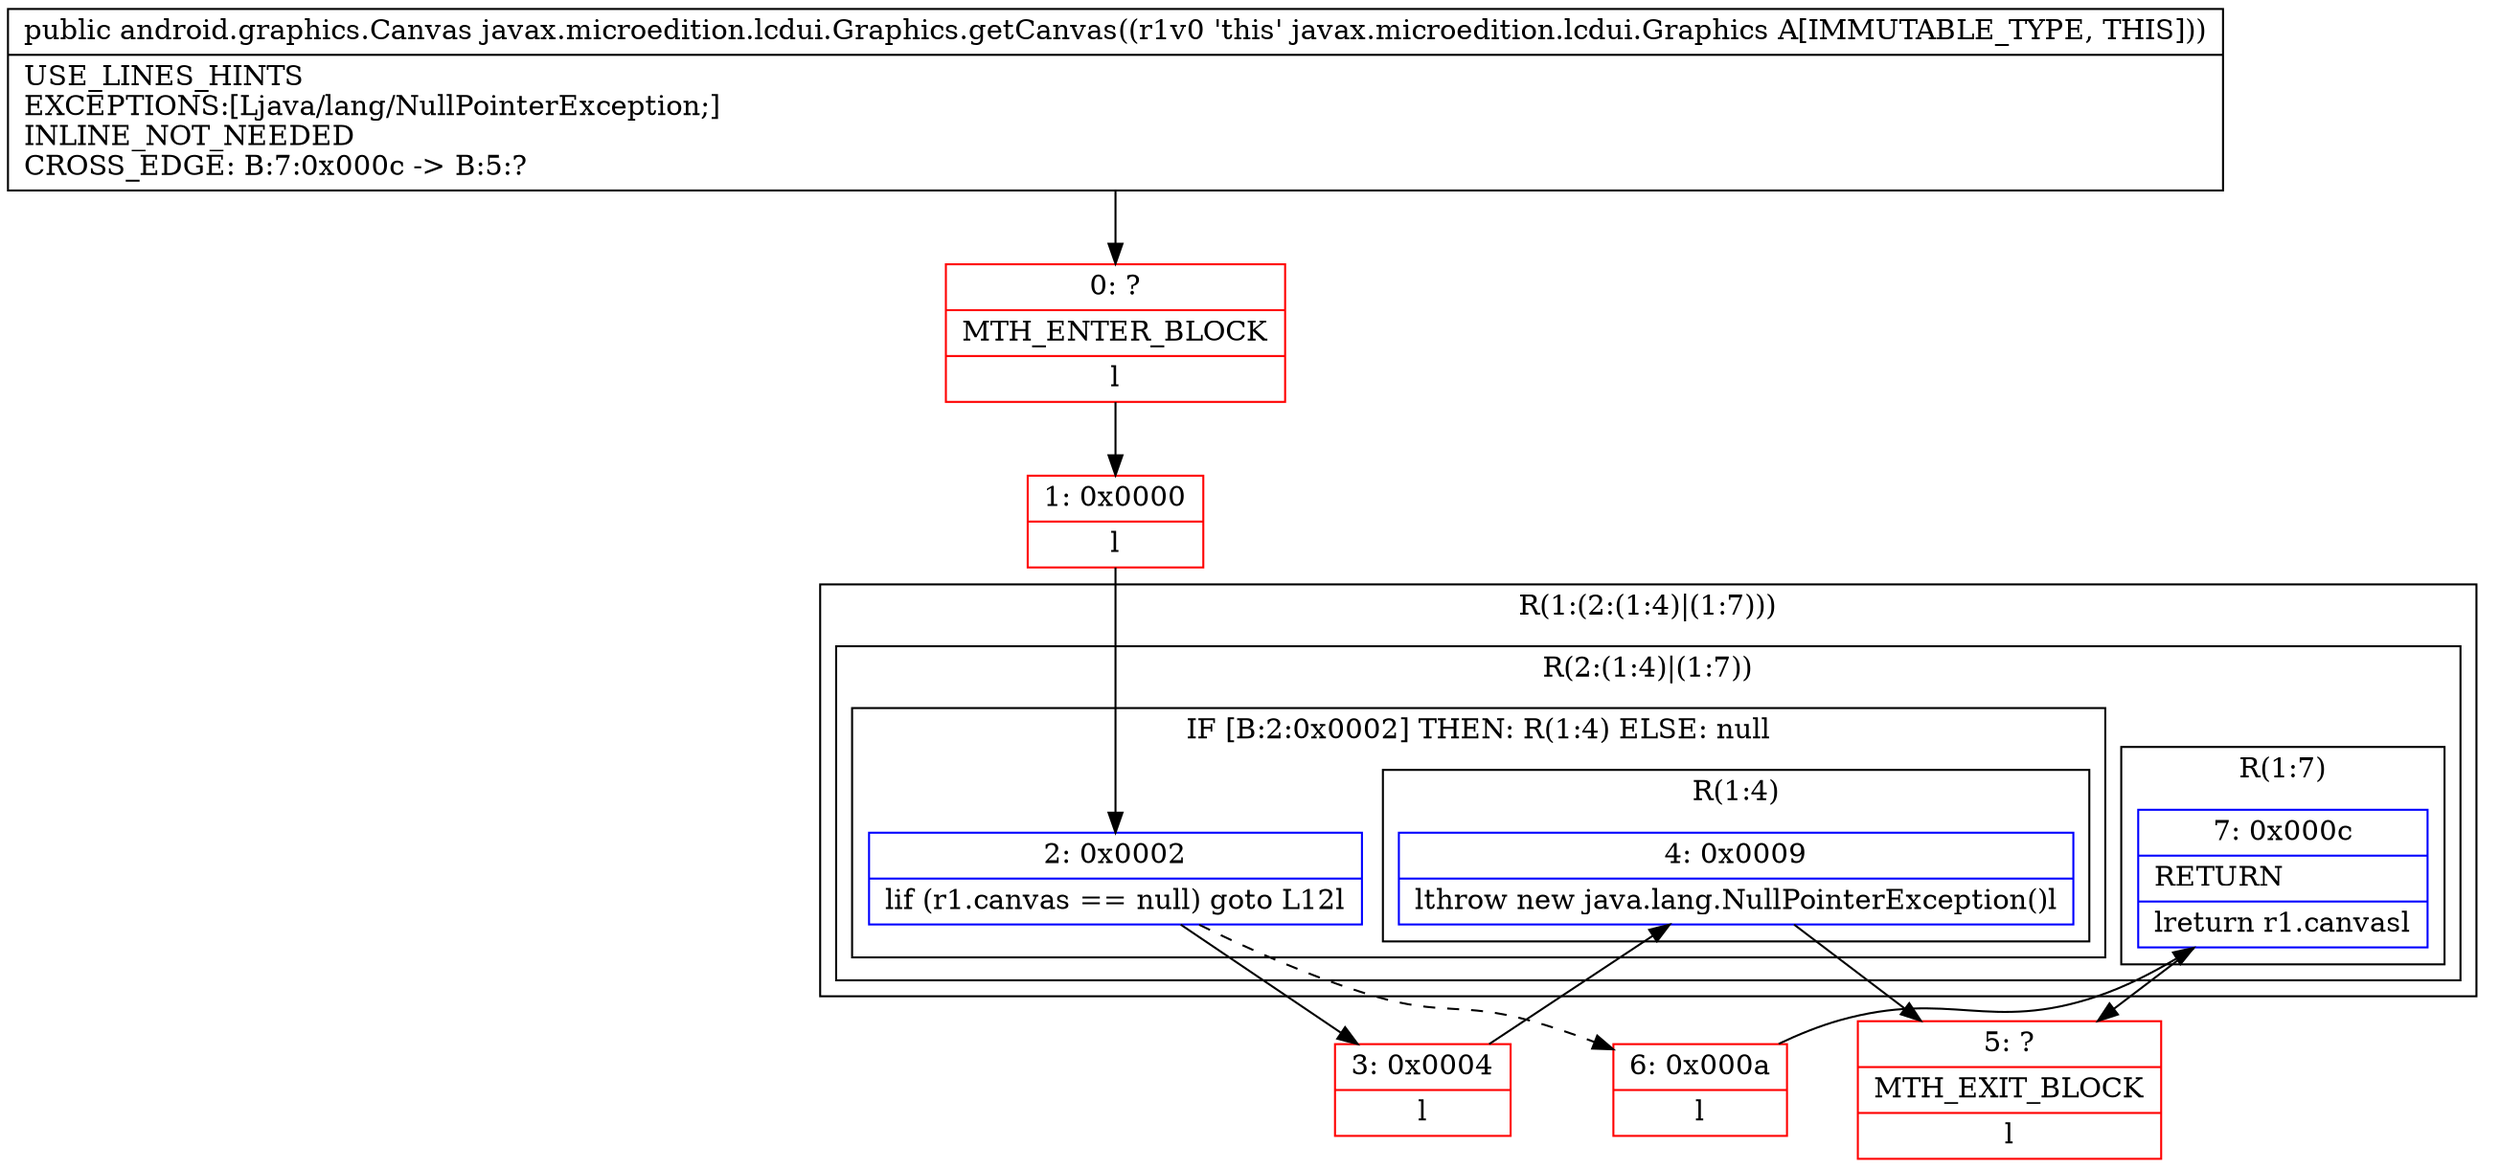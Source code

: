 digraph "CFG forjavax.microedition.lcdui.Graphics.getCanvas()Landroid\/graphics\/Canvas;" {
subgraph cluster_Region_1841731525 {
label = "R(1:(2:(1:4)|(1:7)))";
node [shape=record,color=blue];
subgraph cluster_Region_83009369 {
label = "R(2:(1:4)|(1:7))";
node [shape=record,color=blue];
subgraph cluster_IfRegion_2128505559 {
label = "IF [B:2:0x0002] THEN: R(1:4) ELSE: null";
node [shape=record,color=blue];
Node_2 [shape=record,label="{2\:\ 0x0002|lif (r1.canvas == null) goto L12l}"];
subgraph cluster_Region_729664137 {
label = "R(1:4)";
node [shape=record,color=blue];
Node_4 [shape=record,label="{4\:\ 0x0009|lthrow new java.lang.NullPointerException()l}"];
}
}
subgraph cluster_Region_1927022748 {
label = "R(1:7)";
node [shape=record,color=blue];
Node_7 [shape=record,label="{7\:\ 0x000c|RETURN\l|lreturn r1.canvasl}"];
}
}
}
Node_0 [shape=record,color=red,label="{0\:\ ?|MTH_ENTER_BLOCK\l|l}"];
Node_1 [shape=record,color=red,label="{1\:\ 0x0000|l}"];
Node_3 [shape=record,color=red,label="{3\:\ 0x0004|l}"];
Node_5 [shape=record,color=red,label="{5\:\ ?|MTH_EXIT_BLOCK\l|l}"];
Node_6 [shape=record,color=red,label="{6\:\ 0x000a|l}"];
MethodNode[shape=record,label="{public android.graphics.Canvas javax.microedition.lcdui.Graphics.getCanvas((r1v0 'this' javax.microedition.lcdui.Graphics A[IMMUTABLE_TYPE, THIS]))  | USE_LINES_HINTS\lEXCEPTIONS:[Ljava\/lang\/NullPointerException;]\lINLINE_NOT_NEEDED\lCROSS_EDGE: B:7:0x000c \-\> B:5:?\l}"];
MethodNode -> Node_0;
Node_2 -> Node_3;
Node_2 -> Node_6[style=dashed];
Node_4 -> Node_5;
Node_7 -> Node_5;
Node_0 -> Node_1;
Node_1 -> Node_2;
Node_3 -> Node_4;
Node_6 -> Node_7;
}

